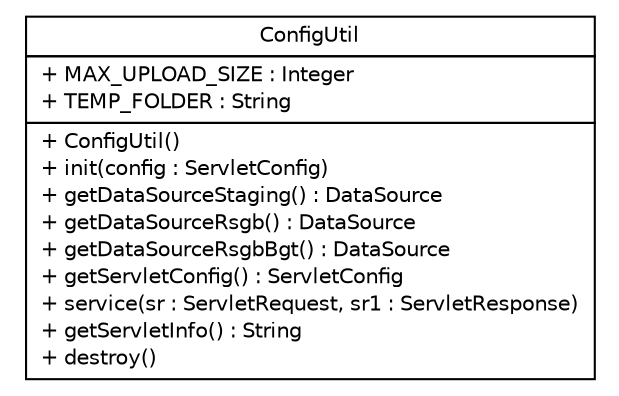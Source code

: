 #!/usr/local/bin/dot
#
# Class diagram 
# Generated by UMLGraph version R5_6-24-gf6e263 (http://www.umlgraph.org/)
#

digraph G {
	edge [fontname="Helvetica",fontsize=10,labelfontname="Helvetica",labelfontsize=10];
	node [fontname="Helvetica",fontsize=10,shape=plaintext];
	nodesep=0.25;
	ranksep=0.5;
	// nl.b3p.brmo.service.util.ConfigUtil
	c167 [label=<<table title="nl.b3p.brmo.service.util.ConfigUtil" border="0" cellborder="1" cellspacing="0" cellpadding="2" port="p" href="./ConfigUtil.html">
		<tr><td><table border="0" cellspacing="0" cellpadding="1">
<tr><td align="center" balign="center"> ConfigUtil </td></tr>
		</table></td></tr>
		<tr><td><table border="0" cellspacing="0" cellpadding="1">
<tr><td align="left" balign="left"> + MAX_UPLOAD_SIZE : Integer </td></tr>
<tr><td align="left" balign="left"> + TEMP_FOLDER : String </td></tr>
		</table></td></tr>
		<tr><td><table border="0" cellspacing="0" cellpadding="1">
<tr><td align="left" balign="left"> + ConfigUtil() </td></tr>
<tr><td align="left" balign="left"> + init(config : ServletConfig) </td></tr>
<tr><td align="left" balign="left"> + getDataSourceStaging() : DataSource </td></tr>
<tr><td align="left" balign="left"> + getDataSourceRsgb() : DataSource </td></tr>
<tr><td align="left" balign="left"> + getDataSourceRsgbBgt() : DataSource </td></tr>
<tr><td align="left" balign="left"> + getServletConfig() : ServletConfig </td></tr>
<tr><td align="left" balign="left"> + service(sr : ServletRequest, sr1 : ServletResponse) </td></tr>
<tr><td align="left" balign="left"> + getServletInfo() : String </td></tr>
<tr><td align="left" balign="left"> + destroy() </td></tr>
		</table></td></tr>
		</table>>, URL="./ConfigUtil.html", fontname="Helvetica", fontcolor="black", fontsize=10.0];
}

